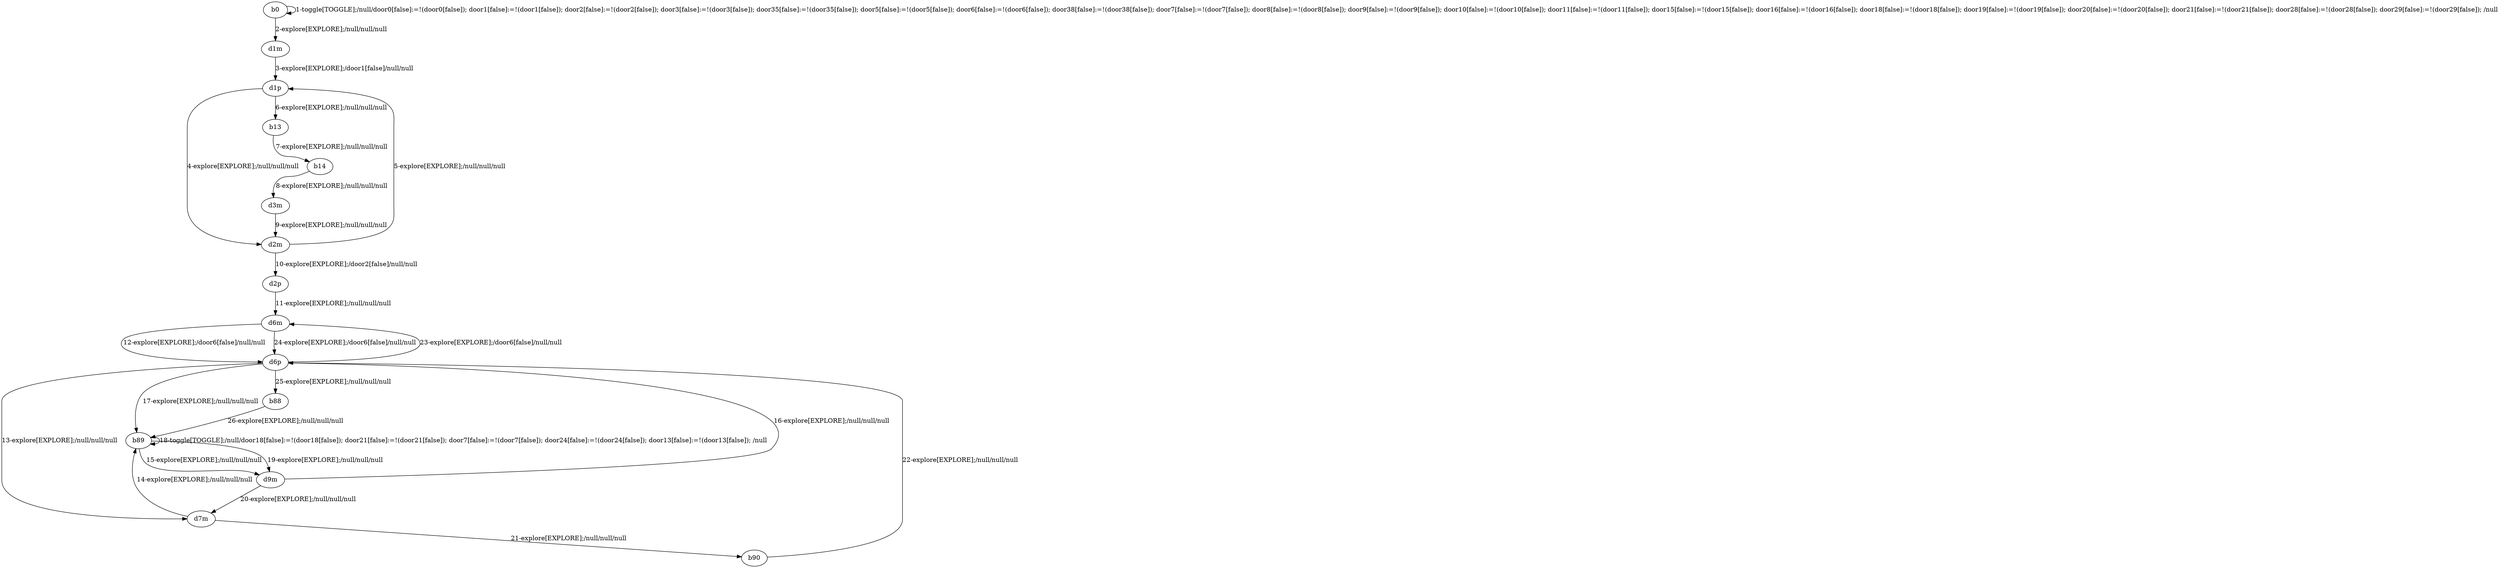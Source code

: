 # Total number of goals covered by this test: 2
# d6p --> b88
# b88 --> b89

digraph g {
"b0" -> "b0" [label = "1-toggle[TOGGLE];/null/door0[false]:=!(door0[false]); door1[false]:=!(door1[false]); door2[false]:=!(door2[false]); door3[false]:=!(door3[false]); door35[false]:=!(door35[false]); door5[false]:=!(door5[false]); door6[false]:=!(door6[false]); door38[false]:=!(door38[false]); door7[false]:=!(door7[false]); door8[false]:=!(door8[false]); door9[false]:=!(door9[false]); door10[false]:=!(door10[false]); door11[false]:=!(door11[false]); door15[false]:=!(door15[false]); door16[false]:=!(door16[false]); door18[false]:=!(door18[false]); door19[false]:=!(door19[false]); door20[false]:=!(door20[false]); door21[false]:=!(door21[false]); door28[false]:=!(door28[false]); door29[false]:=!(door29[false]); /null"];
"b0" -> "d1m" [label = "2-explore[EXPLORE];/null/null/null"];
"d1m" -> "d1p" [label = "3-explore[EXPLORE];/door1[false]/null/null"];
"d1p" -> "d2m" [label = "4-explore[EXPLORE];/null/null/null"];
"d2m" -> "d1p" [label = "5-explore[EXPLORE];/null/null/null"];
"d1p" -> "b13" [label = "6-explore[EXPLORE];/null/null/null"];
"b13" -> "b14" [label = "7-explore[EXPLORE];/null/null/null"];
"b14" -> "d3m" [label = "8-explore[EXPLORE];/null/null/null"];
"d3m" -> "d2m" [label = "9-explore[EXPLORE];/null/null/null"];
"d2m" -> "d2p" [label = "10-explore[EXPLORE];/door2[false]/null/null"];
"d2p" -> "d6m" [label = "11-explore[EXPLORE];/null/null/null"];
"d6m" -> "d6p" [label = "12-explore[EXPLORE];/door6[false]/null/null"];
"d6p" -> "d7m" [label = "13-explore[EXPLORE];/null/null/null"];
"d7m" -> "b89" [label = "14-explore[EXPLORE];/null/null/null"];
"b89" -> "d9m" [label = "15-explore[EXPLORE];/null/null/null"];
"d9m" -> "d6p" [label = "16-explore[EXPLORE];/null/null/null"];
"d6p" -> "b89" [label = "17-explore[EXPLORE];/null/null/null"];
"b89" -> "b89" [label = "18-toggle[TOGGLE];/null/door18[false]:=!(door18[false]); door21[false]:=!(door21[false]); door7[false]:=!(door7[false]); door24[false]:=!(door24[false]); door13[false]:=!(door13[false]); /null"];
"b89" -> "d9m" [label = "19-explore[EXPLORE];/null/null/null"];
"d9m" -> "d7m" [label = "20-explore[EXPLORE];/null/null/null"];
"d7m" -> "b90" [label = "21-explore[EXPLORE];/null/null/null"];
"b90" -> "d6p" [label = "22-explore[EXPLORE];/null/null/null"];
"d6p" -> "d6m" [label = "23-explore[EXPLORE];/door6[false]/null/null"];
"d6m" -> "d6p" [label = "24-explore[EXPLORE];/door6[false]/null/null"];
"d6p" -> "b88" [label = "25-explore[EXPLORE];/null/null/null"];
"b88" -> "b89" [label = "26-explore[EXPLORE];/null/null/null"];
}